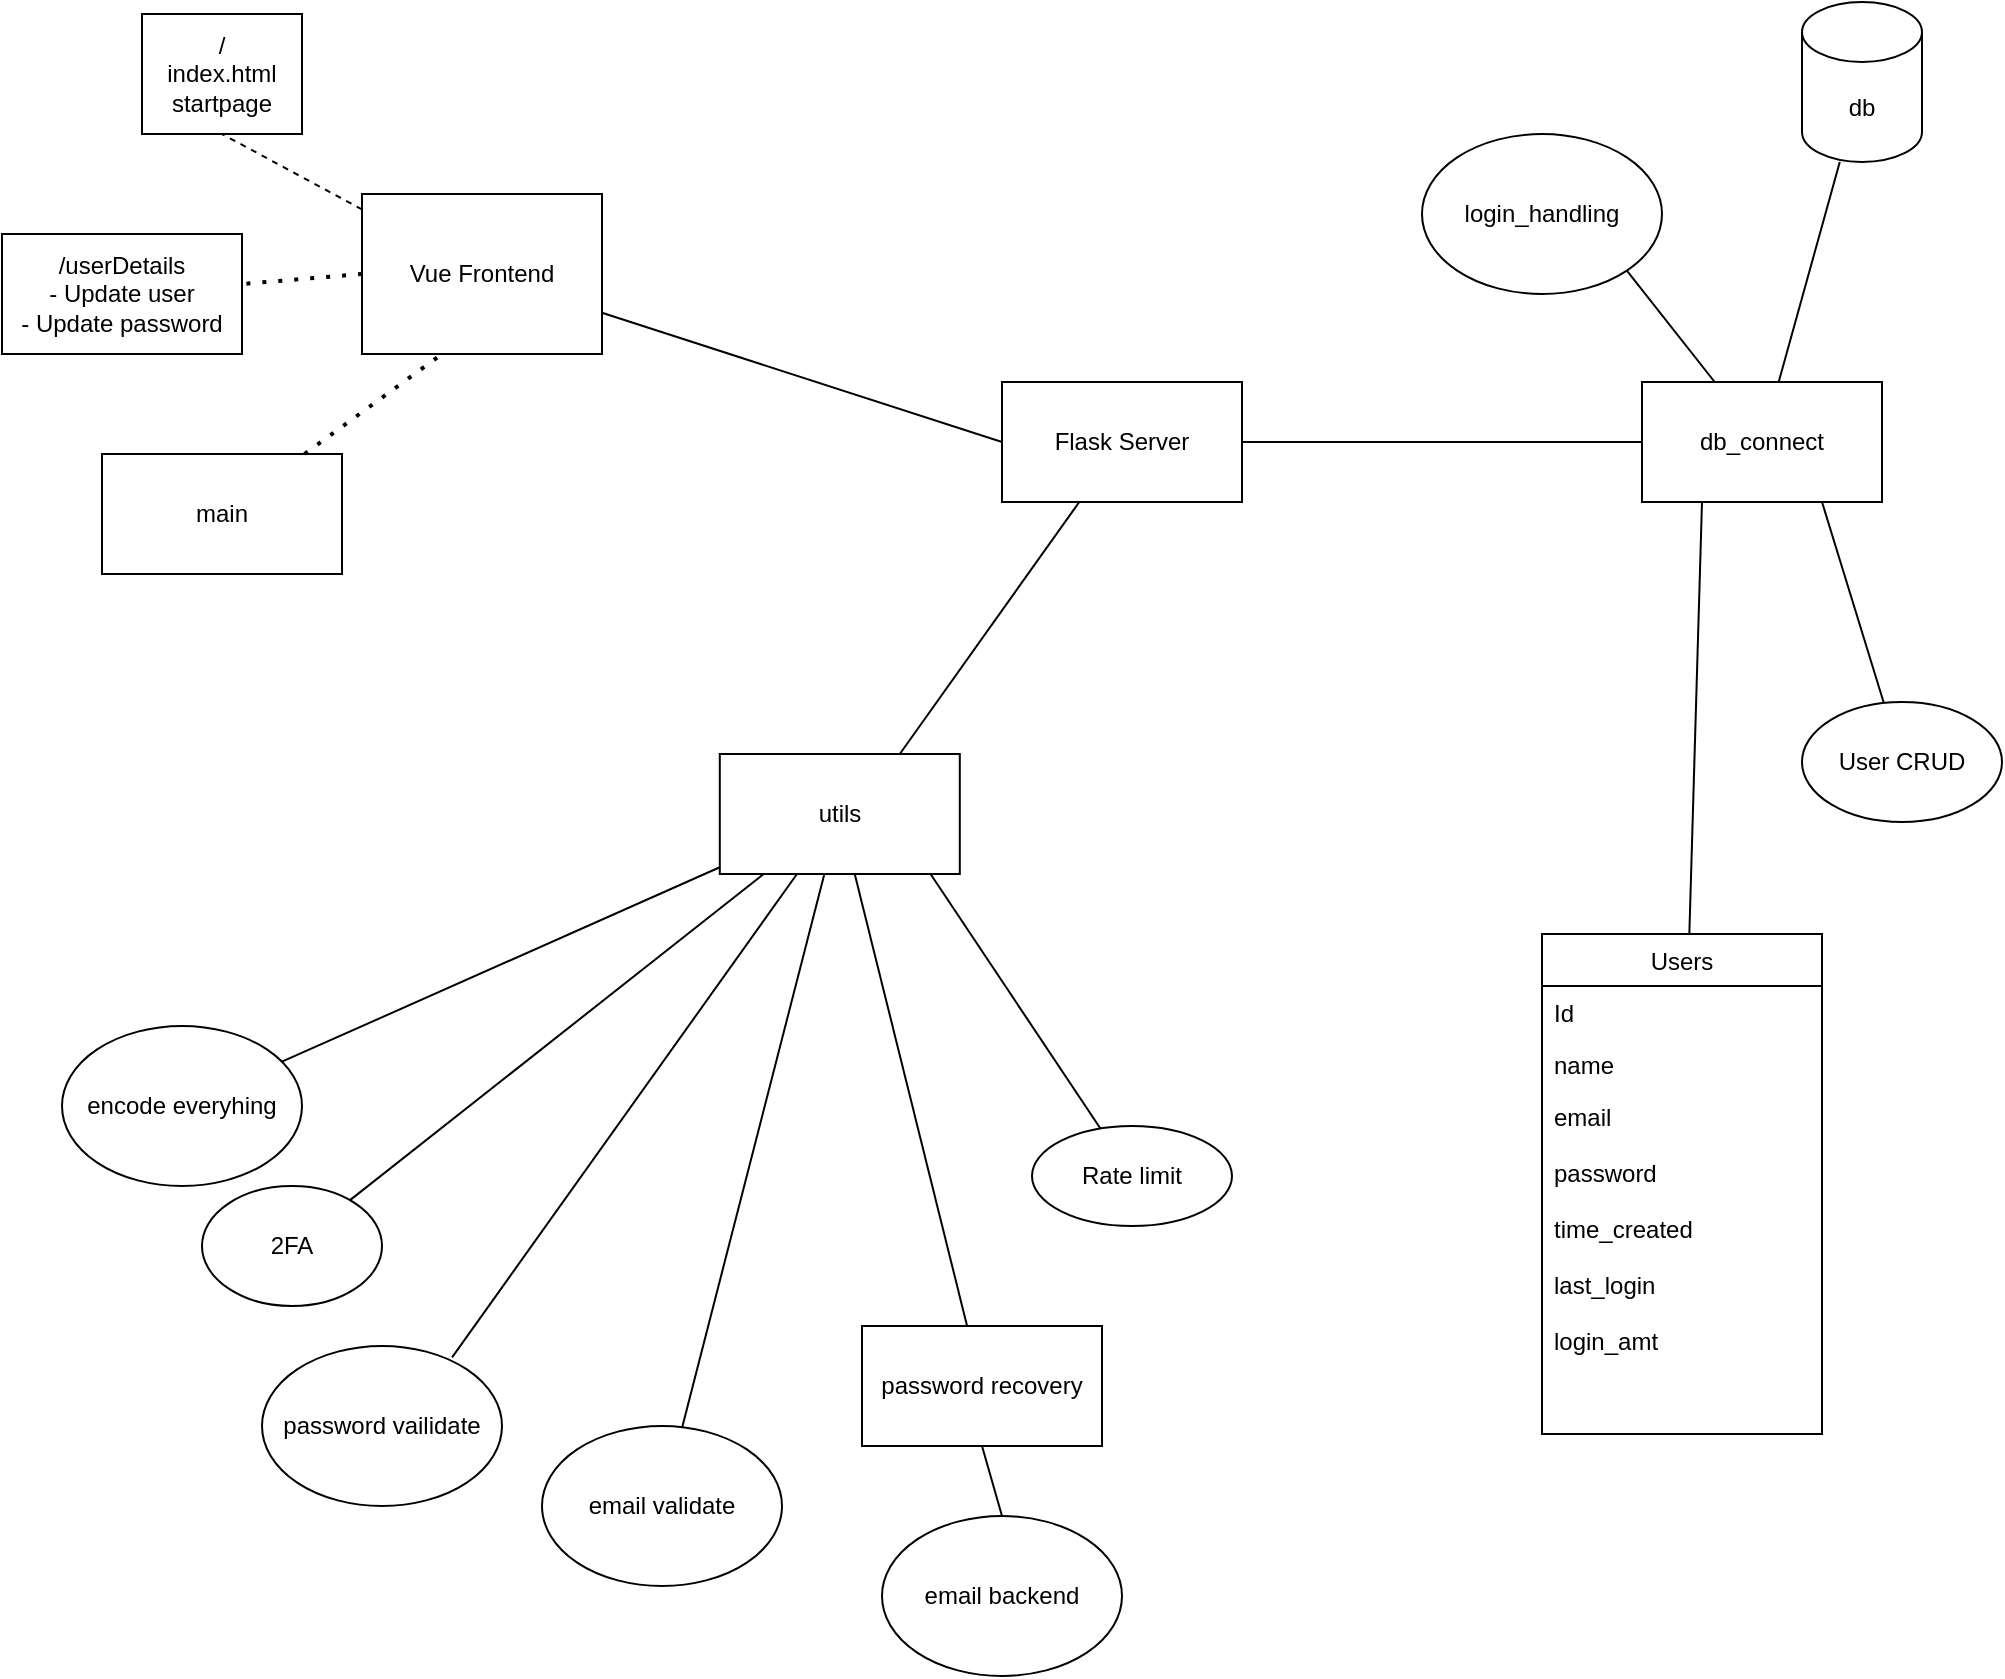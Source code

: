 <mxfile version="14.6.13" type="device"><diagram id="7HqMs7L1bI0jAiEcHtB9" name="Sida-1"><mxGraphModel dx="1475" dy="1093" grid="1" gridSize="10" guides="1" tooltips="1" connect="1" arrows="1" fold="1" page="1" pageScale="1" pageWidth="1169" pageHeight="827" math="0" shadow="0"><root><mxCell id="0"/><mxCell id="1" parent="0"/><mxCell id="VMy9vjd14ffPZQO5m83H-1" value="Flask Server" style="rounded=0;whiteSpace=wrap;html=1;" vertex="1" parent="1"><mxGeometry x="540" y="274" width="120" height="60" as="geometry"/></mxCell><mxCell id="VMy9vjd14ffPZQO5m83H-2" value="Vue Frontend" style="rounded=0;whiteSpace=wrap;html=1;" vertex="1" parent="1"><mxGeometry x="220" y="180" width="120" height="80" as="geometry"/></mxCell><mxCell id="VMy9vjd14ffPZQO5m83H-3" value="/&lt;br&gt;index.html&lt;br&gt;startpage" style="rounded=0;whiteSpace=wrap;html=1;" vertex="1" parent="1"><mxGeometry x="110" y="90" width="80" height="60" as="geometry"/></mxCell><mxCell id="VMy9vjd14ffPZQO5m83H-5" value="/userDetails&lt;br&gt;- Update user&lt;br&gt;- Update password" style="rounded=0;whiteSpace=wrap;html=1;" vertex="1" parent="1"><mxGeometry x="40" y="200" width="120" height="60" as="geometry"/></mxCell><mxCell id="VMy9vjd14ffPZQO5m83H-6" value="db" style="shape=cylinder3;whiteSpace=wrap;html=1;boundedLbl=1;backgroundOutline=1;size=15;" vertex="1" parent="1"><mxGeometry x="940" y="84" width="60" height="80" as="geometry"/></mxCell><mxCell id="VMy9vjd14ffPZQO5m83H-8" value="" style="endArrow=none;html=1;entryX=0;entryY=0.5;entryDx=0;entryDy=0;" edge="1" parent="1" source="VMy9vjd14ffPZQO5m83H-2" target="VMy9vjd14ffPZQO5m83H-1"><mxGeometry width="50" height="50" relative="1" as="geometry"><mxPoint x="480" y="380" as="sourcePoint"/><mxPoint x="530" y="330" as="targetPoint"/></mxGeometry></mxCell><mxCell id="VMy9vjd14ffPZQO5m83H-9" value="" style="endArrow=none;dashed=1;html=1;entryX=0.5;entryY=1;entryDx=0;entryDy=0;" edge="1" parent="1" source="VMy9vjd14ffPZQO5m83H-2" target="VMy9vjd14ffPZQO5m83H-3"><mxGeometry width="50" height="50" relative="1" as="geometry"><mxPoint x="320" y="190" as="sourcePoint"/><mxPoint x="370" y="140" as="targetPoint"/></mxGeometry></mxCell><mxCell id="VMy9vjd14ffPZQO5m83H-10" value="db_connect" style="rounded=0;whiteSpace=wrap;html=1;" vertex="1" parent="1"><mxGeometry x="860" y="274" width="120" height="60" as="geometry"/></mxCell><mxCell id="VMy9vjd14ffPZQO5m83H-11" value="" style="endArrow=none;html=1;" edge="1" parent="1" source="VMy9vjd14ffPZQO5m83H-10" target="VMy9vjd14ffPZQO5m83H-6"><mxGeometry width="50" height="50" relative="1" as="geometry"><mxPoint x="850" y="234" as="sourcePoint"/><mxPoint x="900" y="184" as="targetPoint"/></mxGeometry></mxCell><mxCell id="VMy9vjd14ffPZQO5m83H-12" value="" style="endArrow=none;html=1;entryX=0;entryY=0.5;entryDx=0;entryDy=0;" edge="1" parent="1" source="VMy9vjd14ffPZQO5m83H-1" target="VMy9vjd14ffPZQO5m83H-10"><mxGeometry width="50" height="50" relative="1" as="geometry"><mxPoint x="588.9" y="524" as="sourcePoint"/><mxPoint x="638.9" y="474" as="targetPoint"/></mxGeometry></mxCell><mxCell id="VMy9vjd14ffPZQO5m83H-13" value="utils" style="rounded=0;whiteSpace=wrap;html=1;" vertex="1" parent="1"><mxGeometry x="398.9" y="460" width="120" height="60" as="geometry"/></mxCell><mxCell id="VMy9vjd14ffPZQO5m83H-14" value="" style="endArrow=none;html=1;exitX=0.75;exitY=0;exitDx=0;exitDy=0;" edge="1" parent="1" source="VMy9vjd14ffPZQO5m83H-13" target="VMy9vjd14ffPZQO5m83H-1"><mxGeometry width="50" height="50" relative="1" as="geometry"><mxPoint x="528.9" y="464" as="sourcePoint"/><mxPoint x="578.9" y="414" as="targetPoint"/></mxGeometry></mxCell><mxCell id="VMy9vjd14ffPZQO5m83H-18" value="Users" style="swimlane;fontStyle=0;childLayout=stackLayout;horizontal=1;startSize=26;horizontalStack=0;resizeParent=1;resizeParentMax=0;resizeLast=0;collapsible=1;marginBottom=0;" vertex="1" parent="1"><mxGeometry x="810" y="550" width="140" height="250" as="geometry"/></mxCell><mxCell id="VMy9vjd14ffPZQO5m83H-19" value="Id" style="text;strokeColor=none;fillColor=none;align=left;verticalAlign=top;spacingLeft=4;spacingRight=4;overflow=hidden;rotatable=0;points=[[0,0.5],[1,0.5]];portConstraint=eastwest;" vertex="1" parent="VMy9vjd14ffPZQO5m83H-18"><mxGeometry y="26" width="140" height="26" as="geometry"/></mxCell><mxCell id="VMy9vjd14ffPZQO5m83H-20" value="name" style="text;strokeColor=none;fillColor=none;align=left;verticalAlign=top;spacingLeft=4;spacingRight=4;overflow=hidden;rotatable=0;points=[[0,0.5],[1,0.5]];portConstraint=eastwest;" vertex="1" parent="VMy9vjd14ffPZQO5m83H-18"><mxGeometry y="52" width="140" height="26" as="geometry"/></mxCell><mxCell id="VMy9vjd14ffPZQO5m83H-21" value="email&#10;&#10;password&#10;&#10;time_created&#10;&#10;last_login&#10;&#10;login_amt" style="text;strokeColor=none;fillColor=none;align=left;verticalAlign=top;spacingLeft=4;spacingRight=4;overflow=hidden;rotatable=0;points=[[0,0.5],[1,0.5]];portConstraint=eastwest;" vertex="1" parent="VMy9vjd14ffPZQO5m83H-18"><mxGeometry y="78" width="140" height="172" as="geometry"/></mxCell><mxCell id="VMy9vjd14ffPZQO5m83H-22" value="" style="endArrow=none;html=1;exitX=0.25;exitY=1;exitDx=0;exitDy=0;" edge="1" parent="1" source="VMy9vjd14ffPZQO5m83H-10" target="VMy9vjd14ffPZQO5m83H-18"><mxGeometry width="50" height="50" relative="1" as="geometry"><mxPoint x="740" y="624" as="sourcePoint"/><mxPoint x="790" y="574" as="targetPoint"/></mxGeometry></mxCell><mxCell id="VMy9vjd14ffPZQO5m83H-23" value="password vailidate" style="ellipse;whiteSpace=wrap;html=1;" vertex="1" parent="1"><mxGeometry x="170" y="756" width="120" height="80" as="geometry"/></mxCell><mxCell id="VMy9vjd14ffPZQO5m83H-25" value="email validate" style="ellipse;whiteSpace=wrap;html=1;" vertex="1" parent="1"><mxGeometry x="310" y="796" width="120" height="80" as="geometry"/></mxCell><mxCell id="VMy9vjd14ffPZQO5m83H-26" value="" style="endArrow=none;html=1;exitX=0.792;exitY=0.071;exitDx=0;exitDy=0;exitPerimeter=0;" edge="1" parent="1" source="VMy9vjd14ffPZQO5m83H-23" target="VMy9vjd14ffPZQO5m83H-13"><mxGeometry width="50" height="50" relative="1" as="geometry"><mxPoint x="190" y="730.64" as="sourcePoint"/><mxPoint x="423.679" y="574.64" as="targetPoint"/></mxGeometry></mxCell><mxCell id="VMy9vjd14ffPZQO5m83H-27" value="" style="endArrow=none;html=1;" edge="1" parent="1" source="VMy9vjd14ffPZQO5m83H-25" target="VMy9vjd14ffPZQO5m83H-13"><mxGeometry width="50" height="50" relative="1" as="geometry"><mxPoint x="608.9" y="754.64" as="sourcePoint"/><mxPoint x="449.107" y="574.64" as="targetPoint"/></mxGeometry></mxCell><mxCell id="VMy9vjd14ffPZQO5m83H-28" value="" style="endArrow=none;dashed=1;html=1;dashPattern=1 3;strokeWidth=2;exitX=0;exitY=0.5;exitDx=0;exitDy=0;" edge="1" parent="1" source="VMy9vjd14ffPZQO5m83H-2" target="VMy9vjd14ffPZQO5m83H-5"><mxGeometry width="50" height="50" relative="1" as="geometry"><mxPoint x="170" y="340" as="sourcePoint"/><mxPoint x="220" y="290" as="targetPoint"/></mxGeometry></mxCell><mxCell id="VMy9vjd14ffPZQO5m83H-29" value="main" style="rounded=0;whiteSpace=wrap;html=1;" vertex="1" parent="1"><mxGeometry x="90" y="310" width="120" height="60" as="geometry"/></mxCell><mxCell id="VMy9vjd14ffPZQO5m83H-30" value="" style="endArrow=none;dashed=1;html=1;dashPattern=1 3;strokeWidth=2;" edge="1" parent="1" source="VMy9vjd14ffPZQO5m83H-29"><mxGeometry width="50" height="50" relative="1" as="geometry"><mxPoint x="210" y="310" as="sourcePoint"/><mxPoint x="260" y="260" as="targetPoint"/></mxGeometry></mxCell><mxCell id="VMy9vjd14ffPZQO5m83H-32" value="User CRUD" style="ellipse;whiteSpace=wrap;html=1;" vertex="1" parent="1"><mxGeometry x="940" y="434" width="100" height="60" as="geometry"/></mxCell><mxCell id="VMy9vjd14ffPZQO5m83H-33" value="" style="endArrow=none;html=1;entryX=0.75;entryY=1;entryDx=0;entryDy=0;" edge="1" parent="1" source="VMy9vjd14ffPZQO5m83H-32" target="VMy9vjd14ffPZQO5m83H-10"><mxGeometry width="50" height="50" relative="1" as="geometry"><mxPoint x="1040" y="394" as="sourcePoint"/><mxPoint x="1090" y="344" as="targetPoint"/></mxGeometry></mxCell><mxCell id="VMy9vjd14ffPZQO5m83H-34" value="password recovery" style="rounded=0;whiteSpace=wrap;html=1;" vertex="1" parent="1"><mxGeometry x="470" y="746" width="120" height="60" as="geometry"/></mxCell><mxCell id="VMy9vjd14ffPZQO5m83H-35" value="email backend" style="ellipse;whiteSpace=wrap;html=1;" vertex="1" parent="1"><mxGeometry x="480" y="841" width="120" height="80" as="geometry"/></mxCell><mxCell id="VMy9vjd14ffPZQO5m83H-36" value="" style="endArrow=none;html=1;entryX=0.5;entryY=1;entryDx=0;entryDy=0;exitX=0.5;exitY=0;exitDx=0;exitDy=0;" edge="1" parent="1" source="VMy9vjd14ffPZQO5m83H-35" target="VMy9vjd14ffPZQO5m83H-34"><mxGeometry width="50" height="50" relative="1" as="geometry"><mxPoint x="480" y="861" as="sourcePoint"/><mxPoint x="530" y="811" as="targetPoint"/></mxGeometry></mxCell><mxCell id="VMy9vjd14ffPZQO5m83H-37" value="" style="endArrow=none;html=1;" edge="1" parent="1" source="VMy9vjd14ffPZQO5m83H-34" target="VMy9vjd14ffPZQO5m83H-13"><mxGeometry width="50" height="50" relative="1" as="geometry"><mxPoint x="540" y="650.64" as="sourcePoint"/><mxPoint x="476.111" y="574.64" as="targetPoint"/></mxGeometry></mxCell><mxCell id="VMy9vjd14ffPZQO5m83H-38" value="2FA" style="ellipse;whiteSpace=wrap;html=1;" vertex="1" parent="1"><mxGeometry x="140" y="676" width="90" height="60" as="geometry"/></mxCell><mxCell id="VMy9vjd14ffPZQO5m83H-39" value="" style="endArrow=none;html=1;" edge="1" parent="1" source="VMy9vjd14ffPZQO5m83H-38" target="VMy9vjd14ffPZQO5m83H-13"><mxGeometry width="50" height="50" relative="1" as="geometry"><mxPoint x="240" y="600.64" as="sourcePoint"/><mxPoint x="408.9" y="566.002" as="targetPoint"/></mxGeometry></mxCell><mxCell id="VMy9vjd14ffPZQO5m83H-40" value="encode everyhing" style="ellipse;whiteSpace=wrap;html=1;" vertex="1" parent="1"><mxGeometry x="70" y="596" width="120" height="80" as="geometry"/></mxCell><mxCell id="VMy9vjd14ffPZQO5m83H-41" value="" style="endArrow=none;html=1;" edge="1" parent="1" source="VMy9vjd14ffPZQO5m83H-40" target="VMy9vjd14ffPZQO5m83H-13"><mxGeometry width="50" height="50" relative="1" as="geometry"><mxPoint x="160" y="546" as="sourcePoint"/><mxPoint x="210" y="496" as="targetPoint"/></mxGeometry></mxCell><mxCell id="VMy9vjd14ffPZQO5m83H-42" value="login_handling" style="ellipse;whiteSpace=wrap;html=1;" vertex="1" parent="1"><mxGeometry x="750" y="150" width="120" height="80" as="geometry"/></mxCell><mxCell id="VMy9vjd14ffPZQO5m83H-43" value="" style="endArrow=none;html=1;entryX=1;entryY=1;entryDx=0;entryDy=0;" edge="1" parent="1" source="VMy9vjd14ffPZQO5m83H-10" target="VMy9vjd14ffPZQO5m83H-42"><mxGeometry width="50" height="50" relative="1" as="geometry"><mxPoint x="770" y="450" as="sourcePoint"/><mxPoint x="820" y="400" as="targetPoint"/></mxGeometry></mxCell><mxCell id="VMy9vjd14ffPZQO5m83H-44" value="Rate limit" style="ellipse;whiteSpace=wrap;html=1;" vertex="1" parent="1"><mxGeometry x="555" y="646" width="100" height="50" as="geometry"/></mxCell><mxCell id="VMy9vjd14ffPZQO5m83H-45" value="" style="endArrow=none;html=1;entryX=0.876;entryY=0.994;entryDx=0;entryDy=0;entryPerimeter=0;" edge="1" parent="1" source="VMy9vjd14ffPZQO5m83H-44" target="VMy9vjd14ffPZQO5m83H-13"><mxGeometry width="50" height="50" relative="1" as="geometry"><mxPoint x="625" y="536" as="sourcePoint"/><mxPoint x="495" y="516" as="targetPoint"/></mxGeometry></mxCell></root></mxGraphModel></diagram></mxfile>
